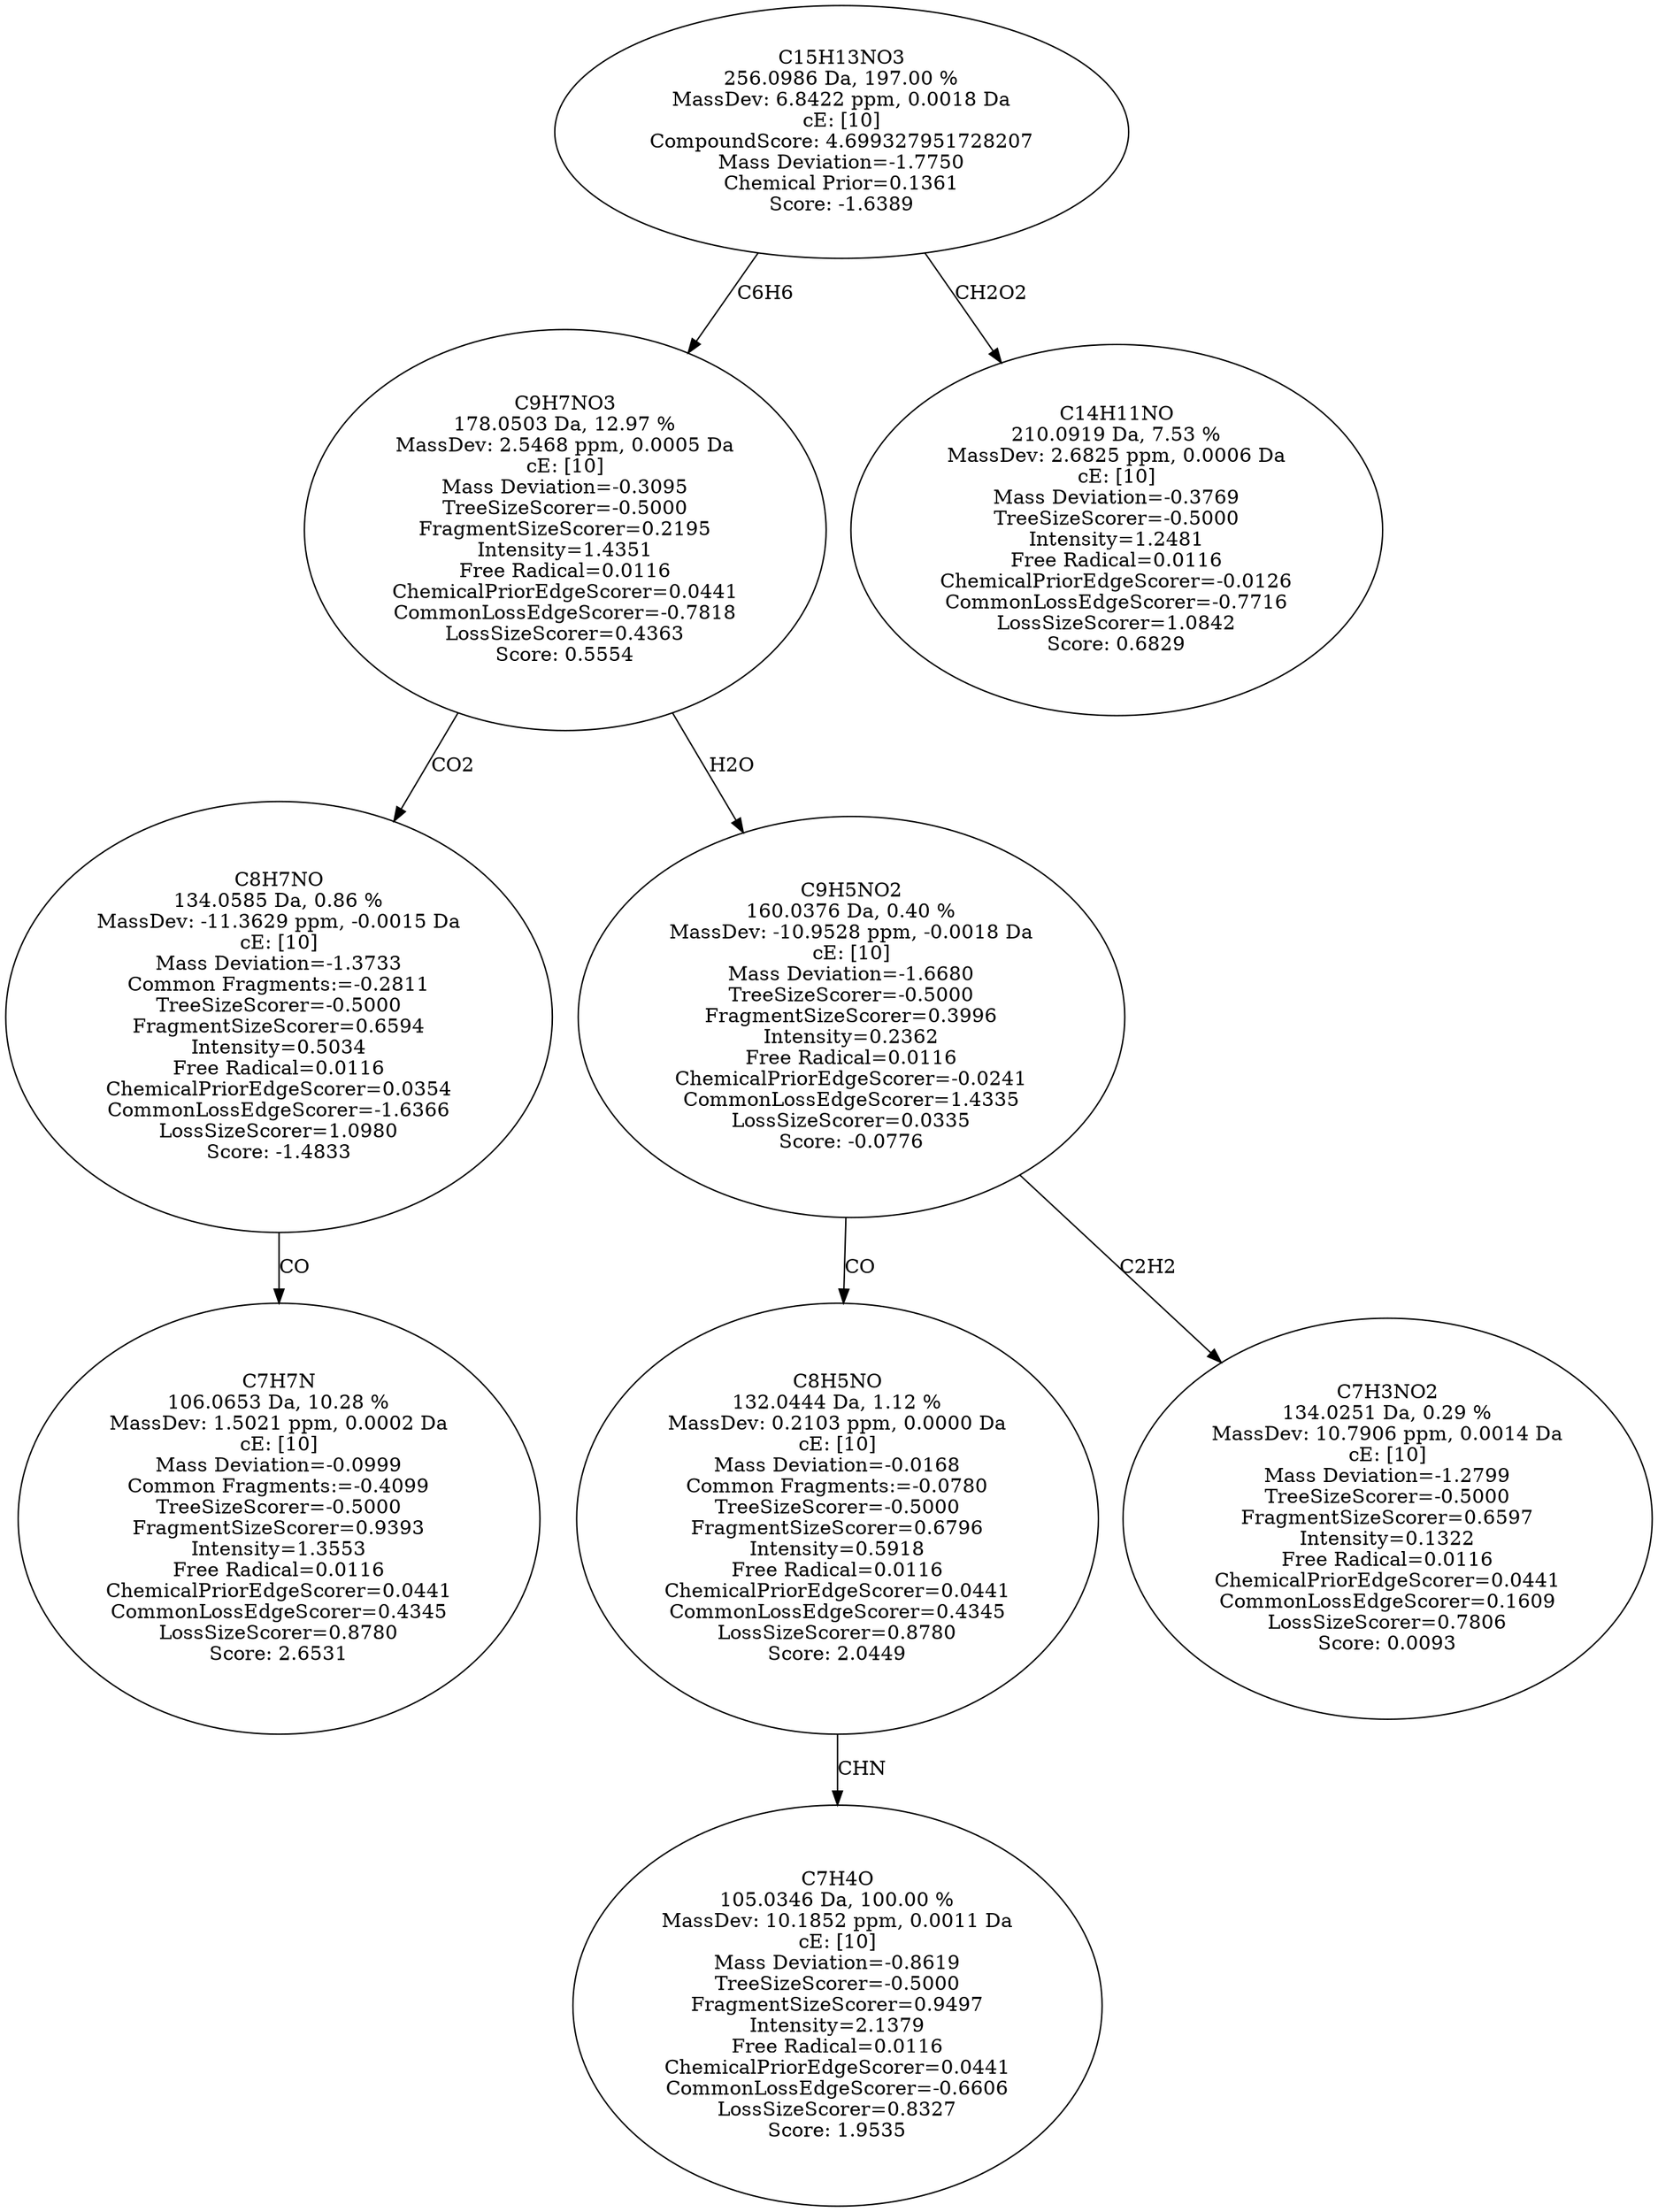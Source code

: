strict digraph {
v1 [label="C7H7N\n106.0653 Da, 10.28 %\nMassDev: 1.5021 ppm, 0.0002 Da\ncE: [10]\nMass Deviation=-0.0999\nCommon Fragments:=-0.4099\nTreeSizeScorer=-0.5000\nFragmentSizeScorer=0.9393\nIntensity=1.3553\nFree Radical=0.0116\nChemicalPriorEdgeScorer=0.0441\nCommonLossEdgeScorer=0.4345\nLossSizeScorer=0.8780\nScore: 2.6531"];
v2 [label="C8H7NO\n134.0585 Da, 0.86 %\nMassDev: -11.3629 ppm, -0.0015 Da\ncE: [10]\nMass Deviation=-1.3733\nCommon Fragments:=-0.2811\nTreeSizeScorer=-0.5000\nFragmentSizeScorer=0.6594\nIntensity=0.5034\nFree Radical=0.0116\nChemicalPriorEdgeScorer=0.0354\nCommonLossEdgeScorer=-1.6366\nLossSizeScorer=1.0980\nScore: -1.4833"];
v3 [label="C7H4O\n105.0346 Da, 100.00 %\nMassDev: 10.1852 ppm, 0.0011 Da\ncE: [10]\nMass Deviation=-0.8619\nTreeSizeScorer=-0.5000\nFragmentSizeScorer=0.9497\nIntensity=2.1379\nFree Radical=0.0116\nChemicalPriorEdgeScorer=0.0441\nCommonLossEdgeScorer=-0.6606\nLossSizeScorer=0.8327\nScore: 1.9535"];
v4 [label="C8H5NO\n132.0444 Da, 1.12 %\nMassDev: 0.2103 ppm, 0.0000 Da\ncE: [10]\nMass Deviation=-0.0168\nCommon Fragments:=-0.0780\nTreeSizeScorer=-0.5000\nFragmentSizeScorer=0.6796\nIntensity=0.5918\nFree Radical=0.0116\nChemicalPriorEdgeScorer=0.0441\nCommonLossEdgeScorer=0.4345\nLossSizeScorer=0.8780\nScore: 2.0449"];
v5 [label="C7H3NO2\n134.0251 Da, 0.29 %\nMassDev: 10.7906 ppm, 0.0014 Da\ncE: [10]\nMass Deviation=-1.2799\nTreeSizeScorer=-0.5000\nFragmentSizeScorer=0.6597\nIntensity=0.1322\nFree Radical=0.0116\nChemicalPriorEdgeScorer=0.0441\nCommonLossEdgeScorer=0.1609\nLossSizeScorer=0.7806\nScore: 0.0093"];
v6 [label="C9H5NO2\n160.0376 Da, 0.40 %\nMassDev: -10.9528 ppm, -0.0018 Da\ncE: [10]\nMass Deviation=-1.6680\nTreeSizeScorer=-0.5000\nFragmentSizeScorer=0.3996\nIntensity=0.2362\nFree Radical=0.0116\nChemicalPriorEdgeScorer=-0.0241\nCommonLossEdgeScorer=1.4335\nLossSizeScorer=0.0335\nScore: -0.0776"];
v7 [label="C9H7NO3\n178.0503 Da, 12.97 %\nMassDev: 2.5468 ppm, 0.0005 Da\ncE: [10]\nMass Deviation=-0.3095\nTreeSizeScorer=-0.5000\nFragmentSizeScorer=0.2195\nIntensity=1.4351\nFree Radical=0.0116\nChemicalPriorEdgeScorer=0.0441\nCommonLossEdgeScorer=-0.7818\nLossSizeScorer=0.4363\nScore: 0.5554"];
v8 [label="C14H11NO\n210.0919 Da, 7.53 %\nMassDev: 2.6825 ppm, 0.0006 Da\ncE: [10]\nMass Deviation=-0.3769\nTreeSizeScorer=-0.5000\nIntensity=1.2481\nFree Radical=0.0116\nChemicalPriorEdgeScorer=-0.0126\nCommonLossEdgeScorer=-0.7716\nLossSizeScorer=1.0842\nScore: 0.6829"];
v9 [label="C15H13NO3\n256.0986 Da, 197.00 %\nMassDev: 6.8422 ppm, 0.0018 Da\ncE: [10]\nCompoundScore: 4.699327951728207\nMass Deviation=-1.7750\nChemical Prior=0.1361\nScore: -1.6389"];
v2 -> v1 [label="CO"];
v7 -> v2 [label="CO2"];
v4 -> v3 [label="CHN"];
v6 -> v4 [label="CO"];
v6 -> v5 [label="C2H2"];
v7 -> v6 [label="H2O"];
v9 -> v7 [label="C6H6"];
v9 -> v8 [label="CH2O2"];
}